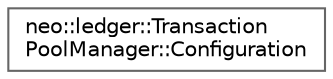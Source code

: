 digraph "Graphical Class Hierarchy"
{
 // LATEX_PDF_SIZE
  bgcolor="transparent";
  edge [fontname=Helvetica,fontsize=10,labelfontname=Helvetica,labelfontsize=10];
  node [fontname=Helvetica,fontsize=10,shape=box,height=0.2,width=0.4];
  rankdir="LR";
  Node0 [id="Node000000",label="neo::ledger::Transaction\lPoolManager::Configuration",height=0.2,width=0.4,color="grey40", fillcolor="white", style="filled",URL="$structneo_1_1ledger_1_1_transaction_pool_manager_1_1_configuration.html",tooltip="Configuration for the pool manager."];
}

